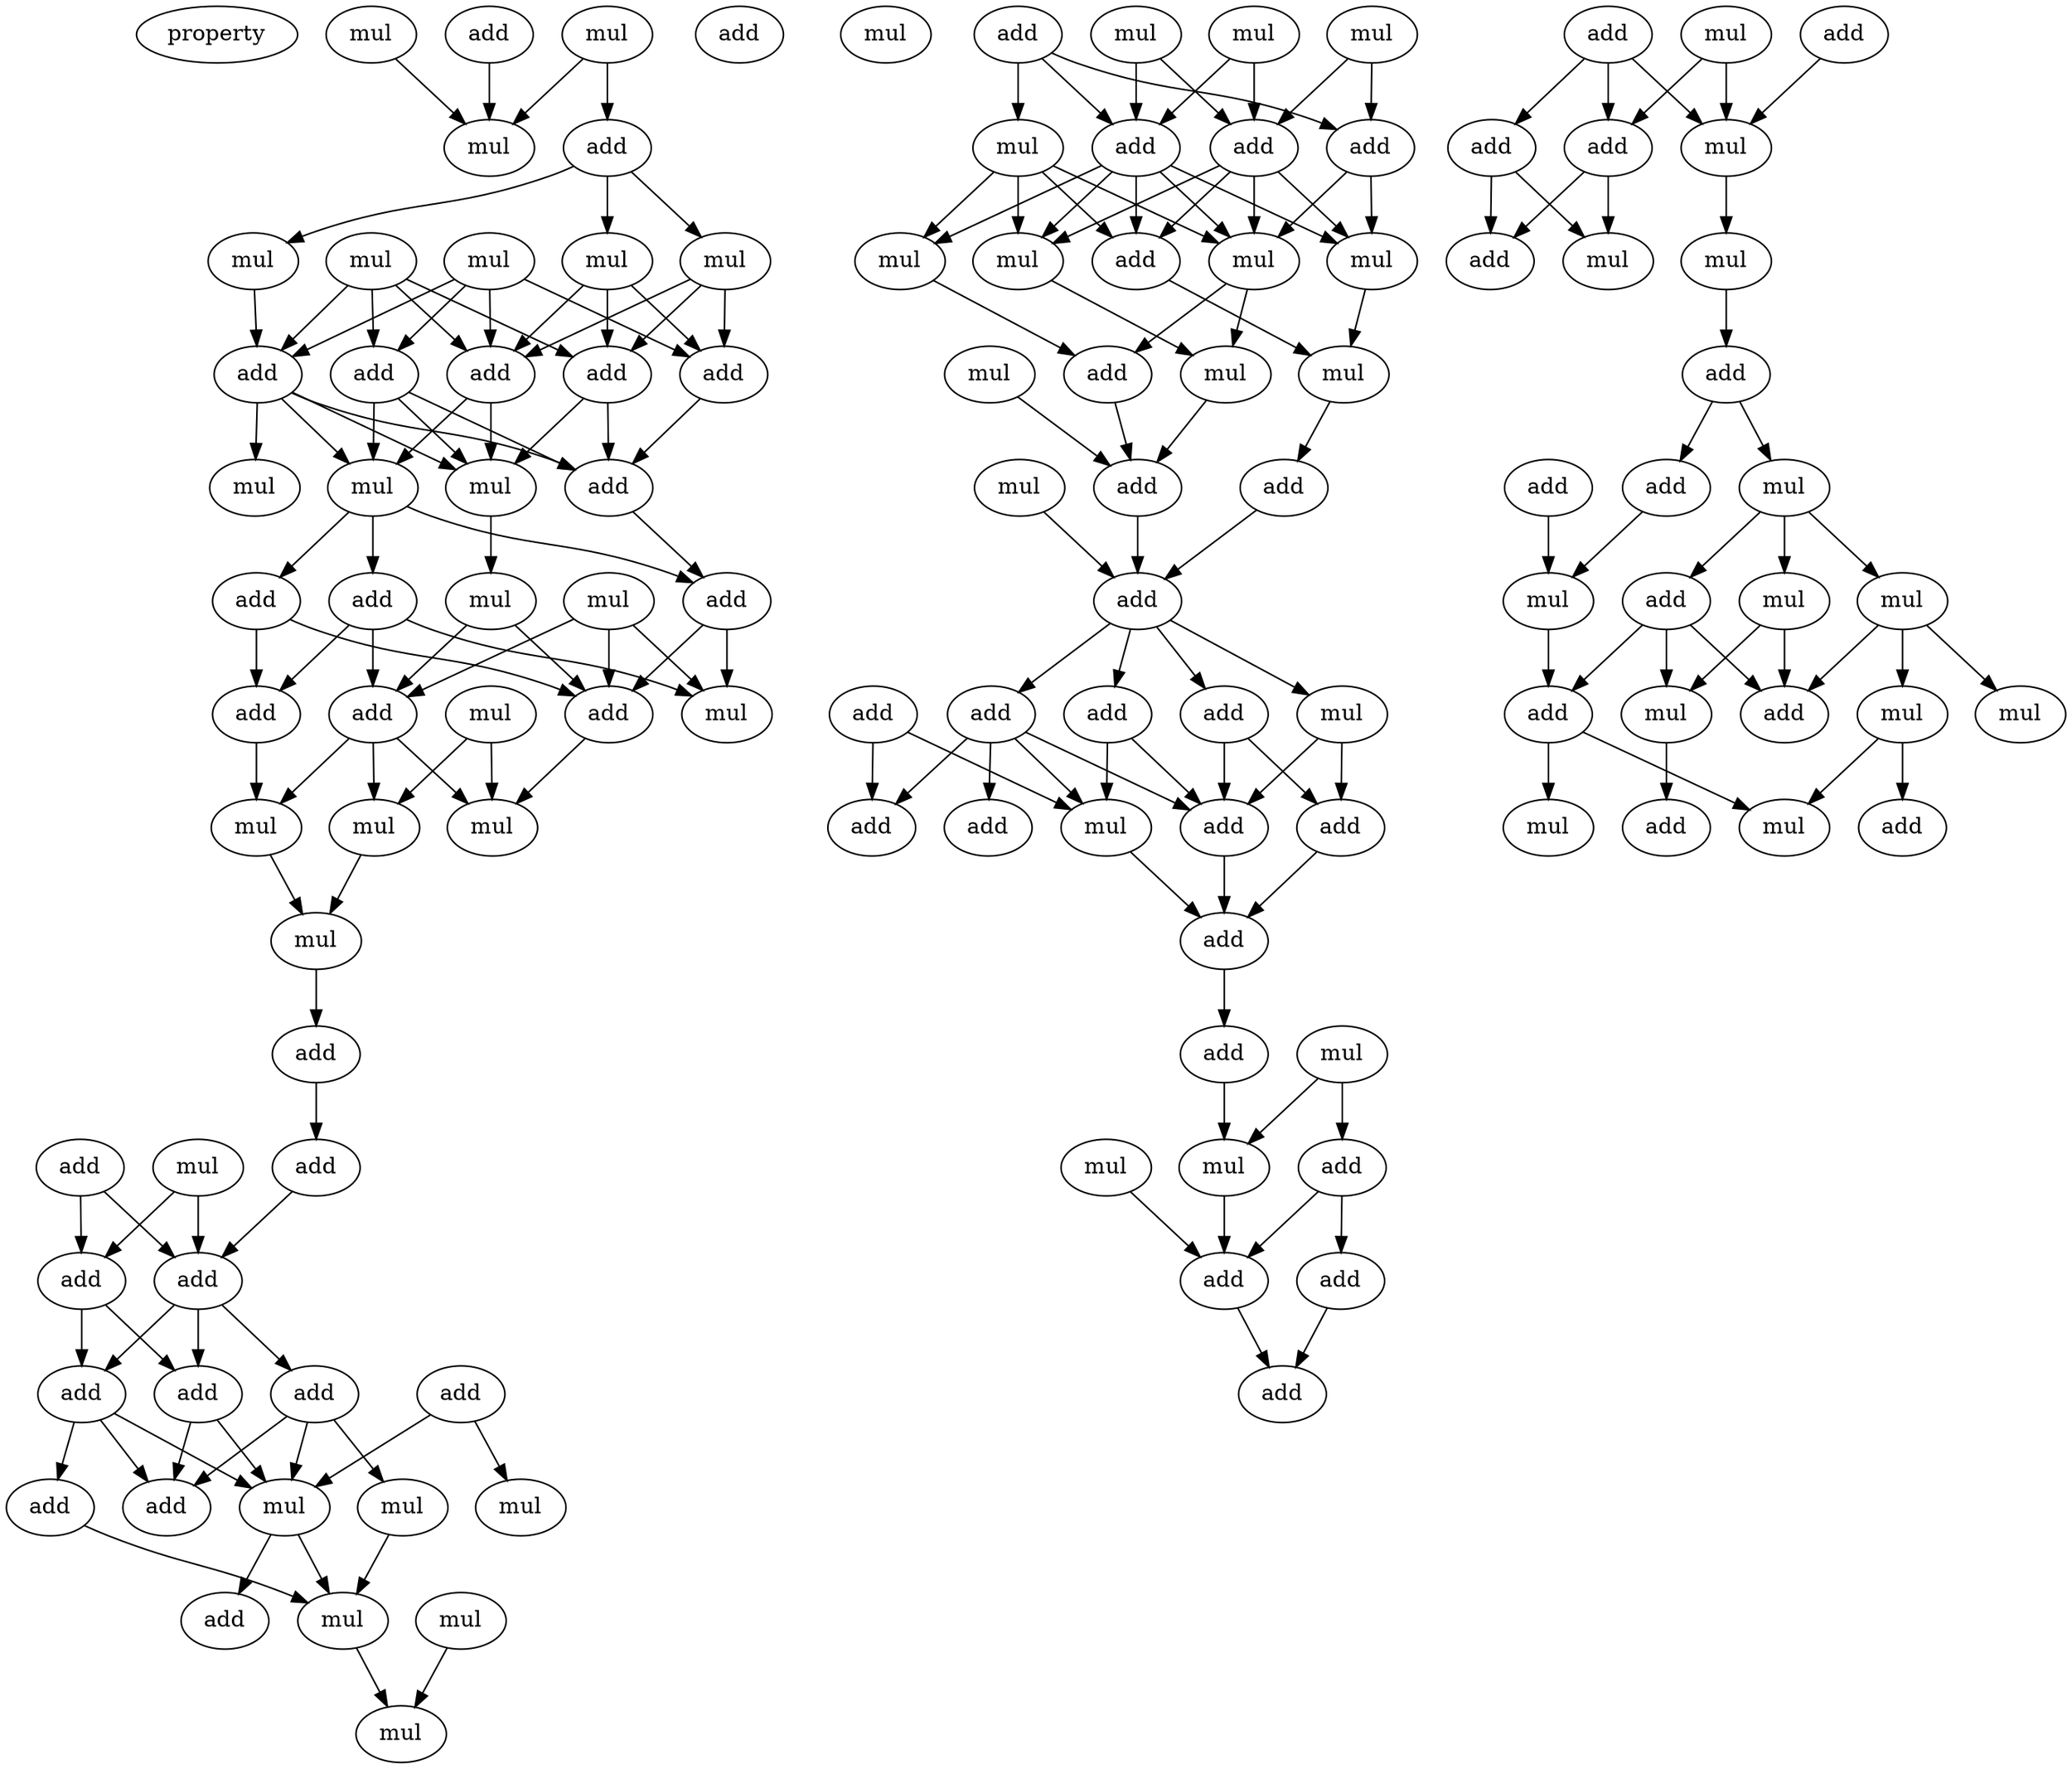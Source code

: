 digraph {
    node [fontcolor=black]
    property [mul=2,lf=1.4]
    0 [ label = add ];
    1 [ label = mul ];
    2 [ label = mul ];
    3 [ label = add ];
    4 [ label = mul ];
    5 [ label = mul ];
    6 [ label = mul ];
    7 [ label = mul ];
    8 [ label = mul ];
    9 [ label = mul ];
    10 [ label = add ];
    11 [ label = add ];
    12 [ label = add ];
    13 [ label = add ];
    14 [ label = add ];
    15 [ label = mul ];
    16 [ label = mul ];
    17 [ label = mul ];
    18 [ label = add ];
    19 [ label = mul ];
    20 [ label = add ];
    21 [ label = add ];
    22 [ label = mul ];
    23 [ label = add ];
    24 [ label = mul ];
    25 [ label = add ];
    26 [ label = add ];
    27 [ label = mul ];
    28 [ label = add ];
    29 [ label = mul ];
    30 [ label = mul ];
    31 [ label = mul ];
    32 [ label = mul ];
    33 [ label = add ];
    34 [ label = mul ];
    35 [ label = add ];
    36 [ label = add ];
    37 [ label = add ];
    38 [ label = add ];
    39 [ label = add ];
    40 [ label = add ];
    41 [ label = add ];
    42 [ label = add ];
    43 [ label = add ];
    44 [ label = mul ];
    45 [ label = mul ];
    46 [ label = add ];
    47 [ label = mul ];
    48 [ label = add ];
    49 [ label = mul ];
    50 [ label = mul ];
    51 [ label = mul ];
    52 [ label = add ];
    53 [ label = mul ];
    54 [ label = mul ];
    55 [ label = mul ];
    56 [ label = mul ];
    57 [ label = add ];
    58 [ label = add ];
    59 [ label = add ];
    60 [ label = mul ];
    61 [ label = add ];
    62 [ label = mul ];
    63 [ label = mul ];
    64 [ label = add ];
    65 [ label = mul ];
    66 [ label = mul ];
    67 [ label = mul ];
    68 [ label = mul ];
    69 [ label = add ];
    70 [ label = mul ];
    71 [ label = mul ];
    72 [ label = add ];
    73 [ label = add ];
    74 [ label = add ];
    75 [ label = mul ];
    76 [ label = add ];
    77 [ label = add ];
    78 [ label = add ];
    79 [ label = add ];
    80 [ label = add ];
    81 [ label = mul ];
    82 [ label = add ];
    83 [ label = add ];
    84 [ label = add ];
    85 [ label = add ];
    86 [ label = mul ];
    87 [ label = add ];
    88 [ label = mul ];
    89 [ label = add ];
    90 [ label = mul ];
    91 [ label = add ];
    92 [ label = add ];
    93 [ label = add ];
    94 [ label = add ];
    95 [ label = mul ];
    96 [ label = add ];
    97 [ label = add ];
    98 [ label = add ];
    99 [ label = mul ];
    100 [ label = add ];
    101 [ label = mul ];
    102 [ label = mul ];
    103 [ label = add ];
    104 [ label = add ];
    105 [ label = add ];
    106 [ label = mul ];
    107 [ label = mul ];
    108 [ label = mul ];
    109 [ label = mul ];
    110 [ label = add ];
    111 [ label = add ];
    112 [ label = mul ];
    113 [ label = add ];
    114 [ label = mul ];
    115 [ label = mul ];
    116 [ label = mul ];
    117 [ label = add ];
    118 [ label = mul ];
    119 [ label = add ];
    0 -> 4 [ name = 0 ];
    1 -> 4 [ name = 1 ];
    2 -> 3 [ name = 2 ];
    2 -> 4 [ name = 3 ];
    3 -> 5 [ name = 4 ];
    3 -> 6 [ name = 5 ];
    3 -> 7 [ name = 6 ];
    5 -> 10 [ name = 7 ];
    5 -> 12 [ name = 8 ];
    5 -> 13 [ name = 9 ];
    6 -> 11 [ name = 10 ];
    7 -> 10 [ name = 11 ];
    7 -> 12 [ name = 12 ];
    7 -> 13 [ name = 13 ];
    8 -> 10 [ name = 14 ];
    8 -> 11 [ name = 15 ];
    8 -> 13 [ name = 16 ];
    8 -> 14 [ name = 17 ];
    9 -> 11 [ name = 18 ];
    9 -> 12 [ name = 19 ];
    9 -> 13 [ name = 20 ];
    9 -> 14 [ name = 21 ];
    10 -> 17 [ name = 22 ];
    10 -> 18 [ name = 23 ];
    11 -> 15 [ name = 24 ];
    11 -> 16 [ name = 25 ];
    11 -> 17 [ name = 26 ];
    11 -> 18 [ name = 27 ];
    12 -> 18 [ name = 28 ];
    13 -> 16 [ name = 29 ];
    13 -> 17 [ name = 30 ];
    14 -> 16 [ name = 31 ];
    14 -> 17 [ name = 32 ];
    14 -> 18 [ name = 33 ];
    16 -> 20 [ name = 34 ];
    16 -> 21 [ name = 35 ];
    16 -> 23 [ name = 36 ];
    17 -> 22 [ name = 37 ];
    18 -> 21 [ name = 38 ];
    19 -> 24 [ name = 39 ];
    19 -> 26 [ name = 40 ];
    19 -> 28 [ name = 41 ];
    20 -> 25 [ name = 42 ];
    20 -> 28 [ name = 43 ];
    21 -> 24 [ name = 44 ];
    21 -> 28 [ name = 45 ];
    22 -> 26 [ name = 46 ];
    22 -> 28 [ name = 47 ];
    23 -> 24 [ name = 48 ];
    23 -> 25 [ name = 49 ];
    23 -> 26 [ name = 50 ];
    25 -> 30 [ name = 51 ];
    26 -> 29 [ name = 52 ];
    26 -> 30 [ name = 53 ];
    26 -> 31 [ name = 54 ];
    27 -> 29 [ name = 55 ];
    27 -> 31 [ name = 56 ];
    28 -> 31 [ name = 57 ];
    29 -> 32 [ name = 58 ];
    30 -> 32 [ name = 59 ];
    32 -> 33 [ name = 60 ];
    33 -> 36 [ name = 61 ];
    34 -> 37 [ name = 62 ];
    34 -> 38 [ name = 63 ];
    35 -> 37 [ name = 64 ];
    35 -> 38 [ name = 65 ];
    36 -> 38 [ name = 66 ];
    37 -> 39 [ name = 67 ];
    37 -> 42 [ name = 68 ];
    38 -> 39 [ name = 69 ];
    38 -> 41 [ name = 70 ];
    38 -> 42 [ name = 71 ];
    39 -> 43 [ name = 72 ];
    39 -> 46 [ name = 73 ];
    39 -> 47 [ name = 74 ];
    40 -> 44 [ name = 75 ];
    40 -> 47 [ name = 76 ];
    41 -> 43 [ name = 77 ];
    41 -> 45 [ name = 78 ];
    41 -> 47 [ name = 79 ];
    42 -> 43 [ name = 80 ];
    42 -> 47 [ name = 81 ];
    45 -> 49 [ name = 82 ];
    46 -> 49 [ name = 83 ];
    47 -> 48 [ name = 84 ];
    47 -> 49 [ name = 85 ];
    49 -> 51 [ name = 86 ];
    50 -> 51 [ name = 87 ];
    54 -> 58 [ name = 88 ];
    54 -> 59 [ name = 89 ];
    55 -> 58 [ name = 90 ];
    55 -> 59 [ name = 91 ];
    56 -> 58 [ name = 92 ];
    56 -> 61 [ name = 93 ];
    57 -> 59 [ name = 94 ];
    57 -> 60 [ name = 95 ];
    57 -> 61 [ name = 96 ];
    58 -> 62 [ name = 97 ];
    58 -> 64 [ name = 98 ];
    58 -> 65 [ name = 99 ];
    58 -> 66 [ name = 100 ];
    59 -> 62 [ name = 101 ];
    59 -> 63 [ name = 102 ];
    59 -> 64 [ name = 103 ];
    59 -> 65 [ name = 104 ];
    59 -> 66 [ name = 105 ];
    60 -> 63 [ name = 106 ];
    60 -> 64 [ name = 107 ];
    60 -> 65 [ name = 108 ];
    60 -> 66 [ name = 109 ];
    61 -> 62 [ name = 110 ];
    61 -> 66 [ name = 111 ];
    62 -> 67 [ name = 112 ];
    63 -> 69 [ name = 113 ];
    64 -> 67 [ name = 114 ];
    65 -> 70 [ name = 115 ];
    66 -> 69 [ name = 116 ];
    66 -> 70 [ name = 117 ];
    67 -> 73 [ name = 118 ];
    68 -> 72 [ name = 119 ];
    69 -> 72 [ name = 120 ];
    70 -> 72 [ name = 121 ];
    71 -> 74 [ name = 122 ];
    72 -> 74 [ name = 123 ];
    73 -> 74 [ name = 124 ];
    74 -> 75 [ name = 125 ];
    74 -> 77 [ name = 126 ];
    74 -> 78 [ name = 127 ];
    74 -> 79 [ name = 128 ];
    75 -> 80 [ name = 129 ];
    75 -> 83 [ name = 130 ];
    76 -> 81 [ name = 131 ];
    76 -> 84 [ name = 132 ];
    77 -> 81 [ name = 133 ];
    77 -> 83 [ name = 134 ];
    78 -> 80 [ name = 135 ];
    78 -> 83 [ name = 136 ];
    79 -> 81 [ name = 137 ];
    79 -> 82 [ name = 138 ];
    79 -> 83 [ name = 139 ];
    79 -> 84 [ name = 140 ];
    80 -> 85 [ name = 141 ];
    81 -> 85 [ name = 142 ];
    83 -> 85 [ name = 143 ];
    85 -> 87 [ name = 144 ];
    86 -> 89 [ name = 145 ];
    86 -> 90 [ name = 146 ];
    87 -> 90 [ name = 147 ];
    88 -> 91 [ name = 148 ];
    89 -> 91 [ name = 149 ];
    89 -> 92 [ name = 150 ];
    90 -> 91 [ name = 151 ];
    91 -> 93 [ name = 152 ];
    92 -> 93 [ name = 153 ];
    94 -> 97 [ name = 154 ];
    94 -> 98 [ name = 155 ];
    94 -> 99 [ name = 156 ];
    95 -> 98 [ name = 157 ];
    95 -> 99 [ name = 158 ];
    96 -> 99 [ name = 159 ];
    97 -> 100 [ name = 160 ];
    97 -> 101 [ name = 161 ];
    98 -> 100 [ name = 162 ];
    98 -> 101 [ name = 163 ];
    99 -> 102 [ name = 164 ];
    102 -> 103 [ name = 165 ];
    103 -> 105 [ name = 166 ];
    103 -> 106 [ name = 167 ];
    104 -> 109 [ name = 168 ];
    105 -> 109 [ name = 169 ];
    106 -> 107 [ name = 170 ];
    106 -> 108 [ name = 171 ];
    106 -> 110 [ name = 172 ];
    107 -> 111 [ name = 173 ];
    107 -> 112 [ name = 174 ];
    108 -> 111 [ name = 175 ];
    108 -> 114 [ name = 176 ];
    108 -> 115 [ name = 177 ];
    109 -> 113 [ name = 178 ];
    110 -> 111 [ name = 179 ];
    110 -> 112 [ name = 180 ];
    110 -> 113 [ name = 181 ];
    112 -> 119 [ name = 182 ];
    113 -> 116 [ name = 183 ];
    113 -> 118 [ name = 184 ];
    114 -> 117 [ name = 185 ];
    114 -> 118 [ name = 186 ];
}
